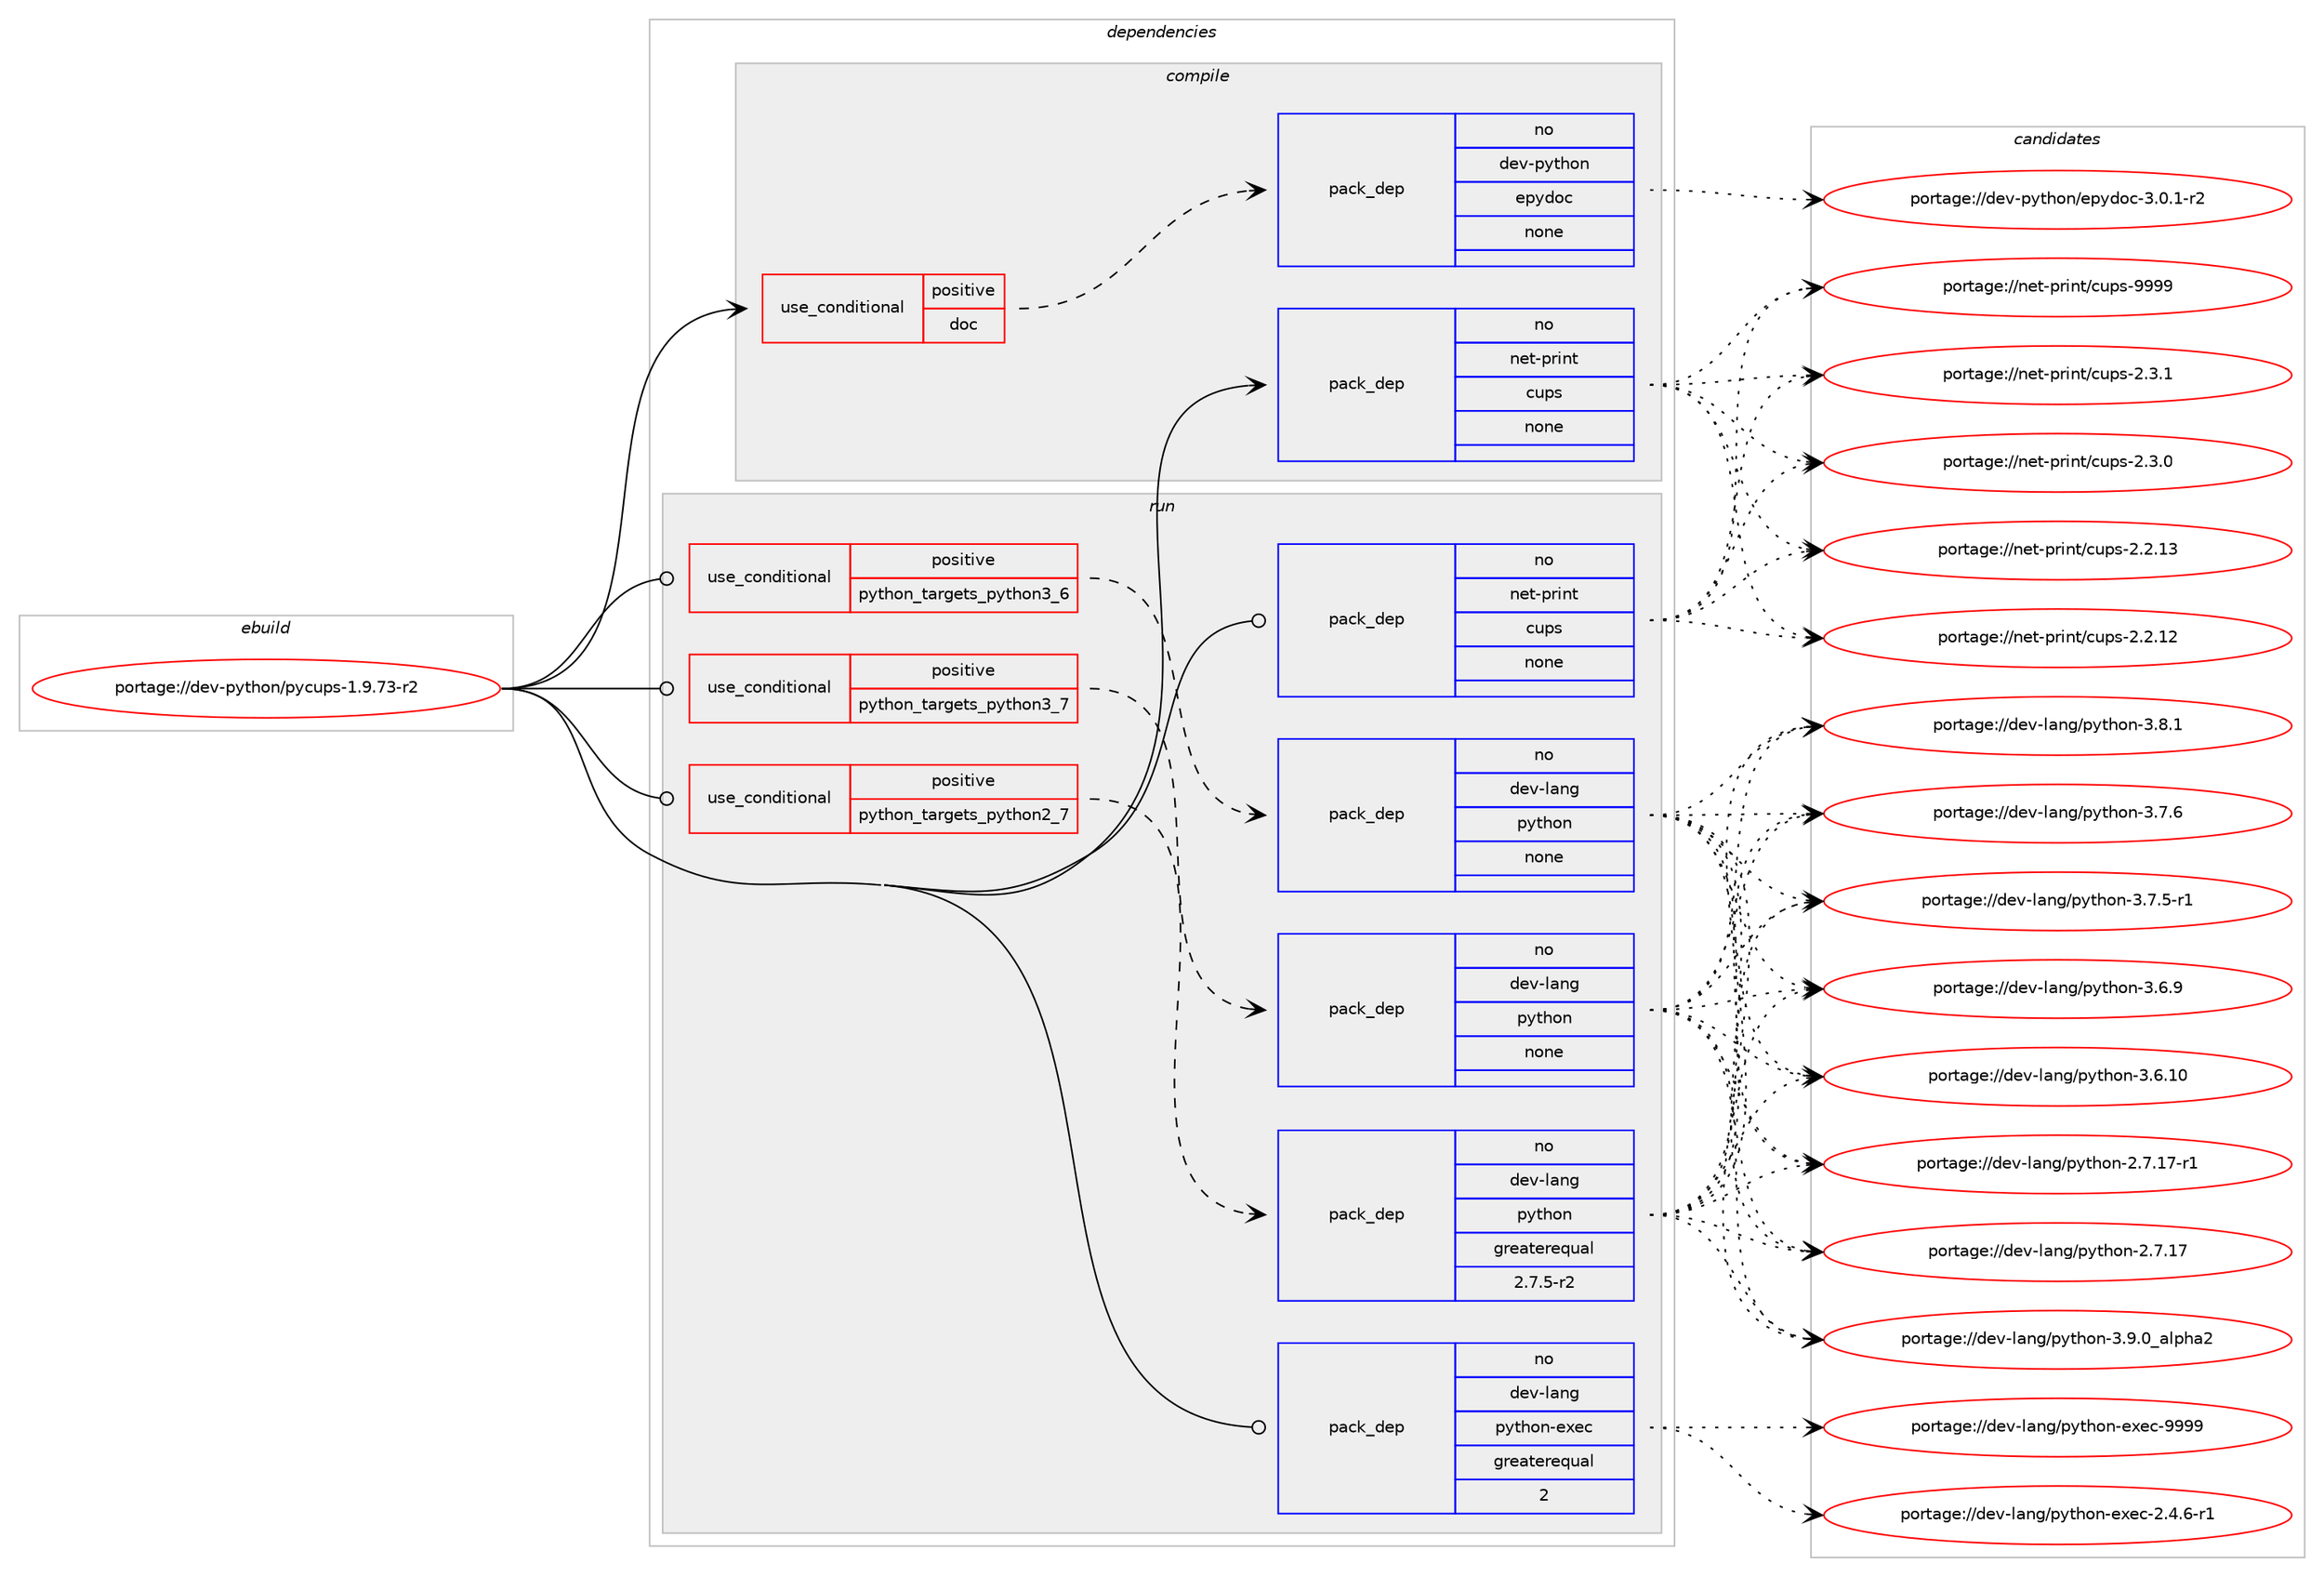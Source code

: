 digraph prolog {

# *************
# Graph options
# *************

newrank=true;
concentrate=true;
compound=true;
graph [rankdir=LR,fontname=Helvetica,fontsize=10,ranksep=1.5];#, ranksep=2.5, nodesep=0.2];
edge  [arrowhead=vee];
node  [fontname=Helvetica,fontsize=10];

# **********
# The ebuild
# **********

subgraph cluster_leftcol {
color=gray;
label=<<i>ebuild</i>>;
id [label="portage://dev-python/pycups-1.9.73-r2", color=red, width=4, href="../dev-python/pycups-1.9.73-r2.svg"];
}

# ****************
# The dependencies
# ****************

subgraph cluster_midcol {
color=gray;
label=<<i>dependencies</i>>;
subgraph cluster_compile {
fillcolor="#eeeeee";
style=filled;
label=<<i>compile</i>>;
subgraph cond109740 {
dependency438967 [label=<<TABLE BORDER="0" CELLBORDER="1" CELLSPACING="0" CELLPADDING="4"><TR><TD ROWSPAN="3" CELLPADDING="10">use_conditional</TD></TR><TR><TD>positive</TD></TR><TR><TD>doc</TD></TR></TABLE>>, shape=none, color=red];
subgraph pack324289 {
dependency438968 [label=<<TABLE BORDER="0" CELLBORDER="1" CELLSPACING="0" CELLPADDING="4" WIDTH="220"><TR><TD ROWSPAN="6" CELLPADDING="30">pack_dep</TD></TR><TR><TD WIDTH="110">no</TD></TR><TR><TD>dev-python</TD></TR><TR><TD>epydoc</TD></TR><TR><TD>none</TD></TR><TR><TD></TD></TR></TABLE>>, shape=none, color=blue];
}
dependency438967:e -> dependency438968:w [weight=20,style="dashed",arrowhead="vee"];
}
id:e -> dependency438967:w [weight=20,style="solid",arrowhead="vee"];
subgraph pack324290 {
dependency438969 [label=<<TABLE BORDER="0" CELLBORDER="1" CELLSPACING="0" CELLPADDING="4" WIDTH="220"><TR><TD ROWSPAN="6" CELLPADDING="30">pack_dep</TD></TR><TR><TD WIDTH="110">no</TD></TR><TR><TD>net-print</TD></TR><TR><TD>cups</TD></TR><TR><TD>none</TD></TR><TR><TD></TD></TR></TABLE>>, shape=none, color=blue];
}
id:e -> dependency438969:w [weight=20,style="solid",arrowhead="vee"];
}
subgraph cluster_compileandrun {
fillcolor="#eeeeee";
style=filled;
label=<<i>compile and run</i>>;
}
subgraph cluster_run {
fillcolor="#eeeeee";
style=filled;
label=<<i>run</i>>;
subgraph cond109741 {
dependency438970 [label=<<TABLE BORDER="0" CELLBORDER="1" CELLSPACING="0" CELLPADDING="4"><TR><TD ROWSPAN="3" CELLPADDING="10">use_conditional</TD></TR><TR><TD>positive</TD></TR><TR><TD>python_targets_python2_7</TD></TR></TABLE>>, shape=none, color=red];
subgraph pack324291 {
dependency438971 [label=<<TABLE BORDER="0" CELLBORDER="1" CELLSPACING="0" CELLPADDING="4" WIDTH="220"><TR><TD ROWSPAN="6" CELLPADDING="30">pack_dep</TD></TR><TR><TD WIDTH="110">no</TD></TR><TR><TD>dev-lang</TD></TR><TR><TD>python</TD></TR><TR><TD>greaterequal</TD></TR><TR><TD>2.7.5-r2</TD></TR></TABLE>>, shape=none, color=blue];
}
dependency438970:e -> dependency438971:w [weight=20,style="dashed",arrowhead="vee"];
}
id:e -> dependency438970:w [weight=20,style="solid",arrowhead="odot"];
subgraph cond109742 {
dependency438972 [label=<<TABLE BORDER="0" CELLBORDER="1" CELLSPACING="0" CELLPADDING="4"><TR><TD ROWSPAN="3" CELLPADDING="10">use_conditional</TD></TR><TR><TD>positive</TD></TR><TR><TD>python_targets_python3_6</TD></TR></TABLE>>, shape=none, color=red];
subgraph pack324292 {
dependency438973 [label=<<TABLE BORDER="0" CELLBORDER="1" CELLSPACING="0" CELLPADDING="4" WIDTH="220"><TR><TD ROWSPAN="6" CELLPADDING="30">pack_dep</TD></TR><TR><TD WIDTH="110">no</TD></TR><TR><TD>dev-lang</TD></TR><TR><TD>python</TD></TR><TR><TD>none</TD></TR><TR><TD></TD></TR></TABLE>>, shape=none, color=blue];
}
dependency438972:e -> dependency438973:w [weight=20,style="dashed",arrowhead="vee"];
}
id:e -> dependency438972:w [weight=20,style="solid",arrowhead="odot"];
subgraph cond109743 {
dependency438974 [label=<<TABLE BORDER="0" CELLBORDER="1" CELLSPACING="0" CELLPADDING="4"><TR><TD ROWSPAN="3" CELLPADDING="10">use_conditional</TD></TR><TR><TD>positive</TD></TR><TR><TD>python_targets_python3_7</TD></TR></TABLE>>, shape=none, color=red];
subgraph pack324293 {
dependency438975 [label=<<TABLE BORDER="0" CELLBORDER="1" CELLSPACING="0" CELLPADDING="4" WIDTH="220"><TR><TD ROWSPAN="6" CELLPADDING="30">pack_dep</TD></TR><TR><TD WIDTH="110">no</TD></TR><TR><TD>dev-lang</TD></TR><TR><TD>python</TD></TR><TR><TD>none</TD></TR><TR><TD></TD></TR></TABLE>>, shape=none, color=blue];
}
dependency438974:e -> dependency438975:w [weight=20,style="dashed",arrowhead="vee"];
}
id:e -> dependency438974:w [weight=20,style="solid",arrowhead="odot"];
subgraph pack324294 {
dependency438976 [label=<<TABLE BORDER="0" CELLBORDER="1" CELLSPACING="0" CELLPADDING="4" WIDTH="220"><TR><TD ROWSPAN="6" CELLPADDING="30">pack_dep</TD></TR><TR><TD WIDTH="110">no</TD></TR><TR><TD>dev-lang</TD></TR><TR><TD>python-exec</TD></TR><TR><TD>greaterequal</TD></TR><TR><TD>2</TD></TR></TABLE>>, shape=none, color=blue];
}
id:e -> dependency438976:w [weight=20,style="solid",arrowhead="odot"];
subgraph pack324295 {
dependency438977 [label=<<TABLE BORDER="0" CELLBORDER="1" CELLSPACING="0" CELLPADDING="4" WIDTH="220"><TR><TD ROWSPAN="6" CELLPADDING="30">pack_dep</TD></TR><TR><TD WIDTH="110">no</TD></TR><TR><TD>net-print</TD></TR><TR><TD>cups</TD></TR><TR><TD>none</TD></TR><TR><TD></TD></TR></TABLE>>, shape=none, color=blue];
}
id:e -> dependency438977:w [weight=20,style="solid",arrowhead="odot"];
}
}

# **************
# The candidates
# **************

subgraph cluster_choices {
rank=same;
color=gray;
label=<<i>candidates</i>>;

subgraph choice324289 {
color=black;
nodesep=1;
choice1001011184511212111610411111047101112121100111994551464846494511450 [label="portage://dev-python/epydoc-3.0.1-r2", color=red, width=4,href="../dev-python/epydoc-3.0.1-r2.svg"];
dependency438968:e -> choice1001011184511212111610411111047101112121100111994551464846494511450:w [style=dotted,weight="100"];
}
subgraph choice324290 {
color=black;
nodesep=1;
choice1101011164511211410511011647991171121154557575757 [label="portage://net-print/cups-9999", color=red, width=4,href="../net-print/cups-9999.svg"];
choice110101116451121141051101164799117112115455046514649 [label="portage://net-print/cups-2.3.1", color=red, width=4,href="../net-print/cups-2.3.1.svg"];
choice110101116451121141051101164799117112115455046514648 [label="portage://net-print/cups-2.3.0", color=red, width=4,href="../net-print/cups-2.3.0.svg"];
choice11010111645112114105110116479911711211545504650464951 [label="portage://net-print/cups-2.2.13", color=red, width=4,href="../net-print/cups-2.2.13.svg"];
choice11010111645112114105110116479911711211545504650464950 [label="portage://net-print/cups-2.2.12", color=red, width=4,href="../net-print/cups-2.2.12.svg"];
dependency438969:e -> choice1101011164511211410511011647991171121154557575757:w [style=dotted,weight="100"];
dependency438969:e -> choice110101116451121141051101164799117112115455046514649:w [style=dotted,weight="100"];
dependency438969:e -> choice110101116451121141051101164799117112115455046514648:w [style=dotted,weight="100"];
dependency438969:e -> choice11010111645112114105110116479911711211545504650464951:w [style=dotted,weight="100"];
dependency438969:e -> choice11010111645112114105110116479911711211545504650464950:w [style=dotted,weight="100"];
}
subgraph choice324291 {
color=black;
nodesep=1;
choice10010111845108971101034711212111610411111045514657464895971081121049750 [label="portage://dev-lang/python-3.9.0_alpha2", color=red, width=4,href="../dev-lang/python-3.9.0_alpha2.svg"];
choice100101118451089711010347112121116104111110455146564649 [label="portage://dev-lang/python-3.8.1", color=red, width=4,href="../dev-lang/python-3.8.1.svg"];
choice100101118451089711010347112121116104111110455146554654 [label="portage://dev-lang/python-3.7.6", color=red, width=4,href="../dev-lang/python-3.7.6.svg"];
choice1001011184510897110103471121211161041111104551465546534511449 [label="portage://dev-lang/python-3.7.5-r1", color=red, width=4,href="../dev-lang/python-3.7.5-r1.svg"];
choice100101118451089711010347112121116104111110455146544657 [label="portage://dev-lang/python-3.6.9", color=red, width=4,href="../dev-lang/python-3.6.9.svg"];
choice10010111845108971101034711212111610411111045514654464948 [label="portage://dev-lang/python-3.6.10", color=red, width=4,href="../dev-lang/python-3.6.10.svg"];
choice100101118451089711010347112121116104111110455046554649554511449 [label="portage://dev-lang/python-2.7.17-r1", color=red, width=4,href="../dev-lang/python-2.7.17-r1.svg"];
choice10010111845108971101034711212111610411111045504655464955 [label="portage://dev-lang/python-2.7.17", color=red, width=4,href="../dev-lang/python-2.7.17.svg"];
dependency438971:e -> choice10010111845108971101034711212111610411111045514657464895971081121049750:w [style=dotted,weight="100"];
dependency438971:e -> choice100101118451089711010347112121116104111110455146564649:w [style=dotted,weight="100"];
dependency438971:e -> choice100101118451089711010347112121116104111110455146554654:w [style=dotted,weight="100"];
dependency438971:e -> choice1001011184510897110103471121211161041111104551465546534511449:w [style=dotted,weight="100"];
dependency438971:e -> choice100101118451089711010347112121116104111110455146544657:w [style=dotted,weight="100"];
dependency438971:e -> choice10010111845108971101034711212111610411111045514654464948:w [style=dotted,weight="100"];
dependency438971:e -> choice100101118451089711010347112121116104111110455046554649554511449:w [style=dotted,weight="100"];
dependency438971:e -> choice10010111845108971101034711212111610411111045504655464955:w [style=dotted,weight="100"];
}
subgraph choice324292 {
color=black;
nodesep=1;
choice10010111845108971101034711212111610411111045514657464895971081121049750 [label="portage://dev-lang/python-3.9.0_alpha2", color=red, width=4,href="../dev-lang/python-3.9.0_alpha2.svg"];
choice100101118451089711010347112121116104111110455146564649 [label="portage://dev-lang/python-3.8.1", color=red, width=4,href="../dev-lang/python-3.8.1.svg"];
choice100101118451089711010347112121116104111110455146554654 [label="portage://dev-lang/python-3.7.6", color=red, width=4,href="../dev-lang/python-3.7.6.svg"];
choice1001011184510897110103471121211161041111104551465546534511449 [label="portage://dev-lang/python-3.7.5-r1", color=red, width=4,href="../dev-lang/python-3.7.5-r1.svg"];
choice100101118451089711010347112121116104111110455146544657 [label="portage://dev-lang/python-3.6.9", color=red, width=4,href="../dev-lang/python-3.6.9.svg"];
choice10010111845108971101034711212111610411111045514654464948 [label="portage://dev-lang/python-3.6.10", color=red, width=4,href="../dev-lang/python-3.6.10.svg"];
choice100101118451089711010347112121116104111110455046554649554511449 [label="portage://dev-lang/python-2.7.17-r1", color=red, width=4,href="../dev-lang/python-2.7.17-r1.svg"];
choice10010111845108971101034711212111610411111045504655464955 [label="portage://dev-lang/python-2.7.17", color=red, width=4,href="../dev-lang/python-2.7.17.svg"];
dependency438973:e -> choice10010111845108971101034711212111610411111045514657464895971081121049750:w [style=dotted,weight="100"];
dependency438973:e -> choice100101118451089711010347112121116104111110455146564649:w [style=dotted,weight="100"];
dependency438973:e -> choice100101118451089711010347112121116104111110455146554654:w [style=dotted,weight="100"];
dependency438973:e -> choice1001011184510897110103471121211161041111104551465546534511449:w [style=dotted,weight="100"];
dependency438973:e -> choice100101118451089711010347112121116104111110455146544657:w [style=dotted,weight="100"];
dependency438973:e -> choice10010111845108971101034711212111610411111045514654464948:w [style=dotted,weight="100"];
dependency438973:e -> choice100101118451089711010347112121116104111110455046554649554511449:w [style=dotted,weight="100"];
dependency438973:e -> choice10010111845108971101034711212111610411111045504655464955:w [style=dotted,weight="100"];
}
subgraph choice324293 {
color=black;
nodesep=1;
choice10010111845108971101034711212111610411111045514657464895971081121049750 [label="portage://dev-lang/python-3.9.0_alpha2", color=red, width=4,href="../dev-lang/python-3.9.0_alpha2.svg"];
choice100101118451089711010347112121116104111110455146564649 [label="portage://dev-lang/python-3.8.1", color=red, width=4,href="../dev-lang/python-3.8.1.svg"];
choice100101118451089711010347112121116104111110455146554654 [label="portage://dev-lang/python-3.7.6", color=red, width=4,href="../dev-lang/python-3.7.6.svg"];
choice1001011184510897110103471121211161041111104551465546534511449 [label="portage://dev-lang/python-3.7.5-r1", color=red, width=4,href="../dev-lang/python-3.7.5-r1.svg"];
choice100101118451089711010347112121116104111110455146544657 [label="portage://dev-lang/python-3.6.9", color=red, width=4,href="../dev-lang/python-3.6.9.svg"];
choice10010111845108971101034711212111610411111045514654464948 [label="portage://dev-lang/python-3.6.10", color=red, width=4,href="../dev-lang/python-3.6.10.svg"];
choice100101118451089711010347112121116104111110455046554649554511449 [label="portage://dev-lang/python-2.7.17-r1", color=red, width=4,href="../dev-lang/python-2.7.17-r1.svg"];
choice10010111845108971101034711212111610411111045504655464955 [label="portage://dev-lang/python-2.7.17", color=red, width=4,href="../dev-lang/python-2.7.17.svg"];
dependency438975:e -> choice10010111845108971101034711212111610411111045514657464895971081121049750:w [style=dotted,weight="100"];
dependency438975:e -> choice100101118451089711010347112121116104111110455146564649:w [style=dotted,weight="100"];
dependency438975:e -> choice100101118451089711010347112121116104111110455146554654:w [style=dotted,weight="100"];
dependency438975:e -> choice1001011184510897110103471121211161041111104551465546534511449:w [style=dotted,weight="100"];
dependency438975:e -> choice100101118451089711010347112121116104111110455146544657:w [style=dotted,weight="100"];
dependency438975:e -> choice10010111845108971101034711212111610411111045514654464948:w [style=dotted,weight="100"];
dependency438975:e -> choice100101118451089711010347112121116104111110455046554649554511449:w [style=dotted,weight="100"];
dependency438975:e -> choice10010111845108971101034711212111610411111045504655464955:w [style=dotted,weight="100"];
}
subgraph choice324294 {
color=black;
nodesep=1;
choice10010111845108971101034711212111610411111045101120101994557575757 [label="portage://dev-lang/python-exec-9999", color=red, width=4,href="../dev-lang/python-exec-9999.svg"];
choice10010111845108971101034711212111610411111045101120101994550465246544511449 [label="portage://dev-lang/python-exec-2.4.6-r1", color=red, width=4,href="../dev-lang/python-exec-2.4.6-r1.svg"];
dependency438976:e -> choice10010111845108971101034711212111610411111045101120101994557575757:w [style=dotted,weight="100"];
dependency438976:e -> choice10010111845108971101034711212111610411111045101120101994550465246544511449:w [style=dotted,weight="100"];
}
subgraph choice324295 {
color=black;
nodesep=1;
choice1101011164511211410511011647991171121154557575757 [label="portage://net-print/cups-9999", color=red, width=4,href="../net-print/cups-9999.svg"];
choice110101116451121141051101164799117112115455046514649 [label="portage://net-print/cups-2.3.1", color=red, width=4,href="../net-print/cups-2.3.1.svg"];
choice110101116451121141051101164799117112115455046514648 [label="portage://net-print/cups-2.3.0", color=red, width=4,href="../net-print/cups-2.3.0.svg"];
choice11010111645112114105110116479911711211545504650464951 [label="portage://net-print/cups-2.2.13", color=red, width=4,href="../net-print/cups-2.2.13.svg"];
choice11010111645112114105110116479911711211545504650464950 [label="portage://net-print/cups-2.2.12", color=red, width=4,href="../net-print/cups-2.2.12.svg"];
dependency438977:e -> choice1101011164511211410511011647991171121154557575757:w [style=dotted,weight="100"];
dependency438977:e -> choice110101116451121141051101164799117112115455046514649:w [style=dotted,weight="100"];
dependency438977:e -> choice110101116451121141051101164799117112115455046514648:w [style=dotted,weight="100"];
dependency438977:e -> choice11010111645112114105110116479911711211545504650464951:w [style=dotted,weight="100"];
dependency438977:e -> choice11010111645112114105110116479911711211545504650464950:w [style=dotted,weight="100"];
}
}

}
